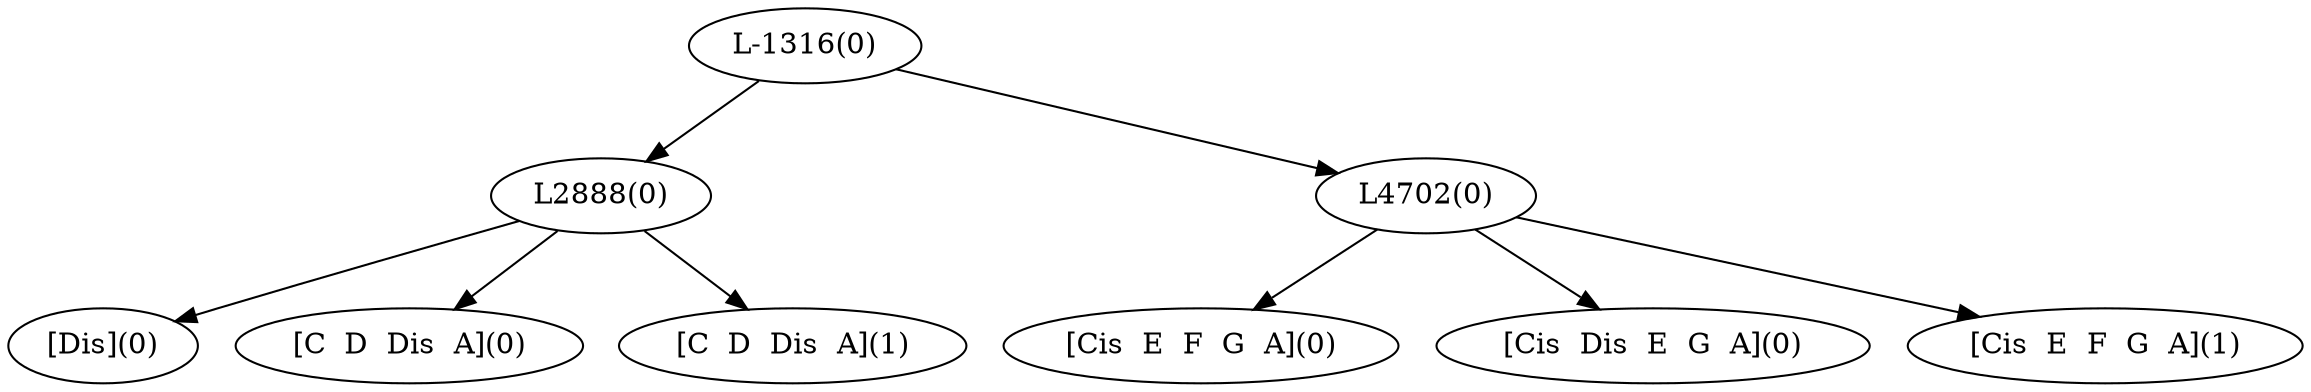 digraph sample{
"L2888(0)"->"[Dis](0)"
"L2888(0)"->"[C  D  Dis  A](0)"
"L2888(0)"->"[C  D  Dis  A](1)"
"L4702(0)"->"[Cis  E  F  G  A](0)"
"L4702(0)"->"[Cis  Dis  E  G  A](0)"
"L4702(0)"->"[Cis  E  F  G  A](1)"
"L-1316(0)"->"L2888(0)"
"L-1316(0)"->"L4702(0)"
{rank = min; "L-1316(0)"}
{rank = same; "L2888(0)"; "L4702(0)";}
{rank = max; "[C  D  Dis  A](0)"; "[C  D  Dis  A](1)"; "[Cis  Dis  E  G  A](0)"; "[Cis  E  F  G  A](0)"; "[Cis  E  F  G  A](1)"; "[Dis](0)";}
}